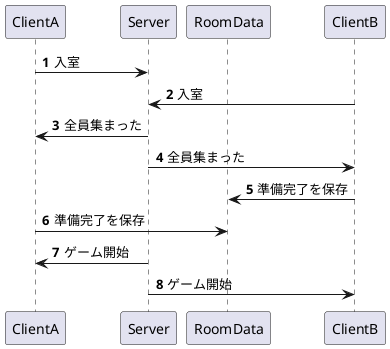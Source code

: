 @startuml
'https://plantuml.com/sequence-diagram

autonumber

participant ClientA
participant Server
participant RoomData
participant ClientB

ClientA->Server:入室
ClientB->Server:入室

ClientA<-Server:全員集まった
ClientB<-Server:全員集まった

ClientB->RoomData:準備完了を保存
ClientA->RoomData:準備完了を保存

ClientA<-Server:ゲーム開始
ClientB<-Server:ゲーム開始

@enduml
